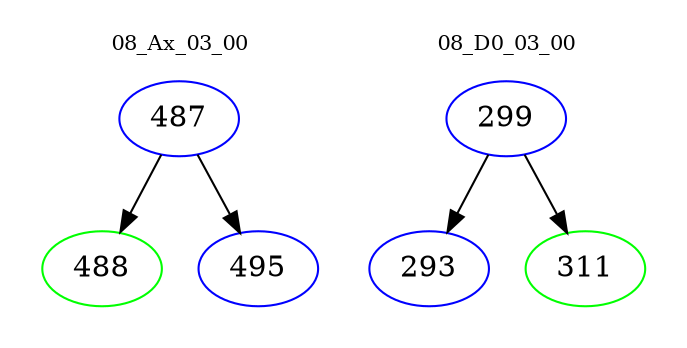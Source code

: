 digraph{
subgraph cluster_0 {
color = white
label = "08_Ax_03_00";
fontsize=10;
T0_487 [label="487", color="blue"]
T0_487 -> T0_488 [color="black"]
T0_488 [label="488", color="green"]
T0_487 -> T0_495 [color="black"]
T0_495 [label="495", color="blue"]
}
subgraph cluster_1 {
color = white
label = "08_D0_03_00";
fontsize=10;
T1_299 [label="299", color="blue"]
T1_299 -> T1_293 [color="black"]
T1_293 [label="293", color="blue"]
T1_299 -> T1_311 [color="black"]
T1_311 [label="311", color="green"]
}
}
